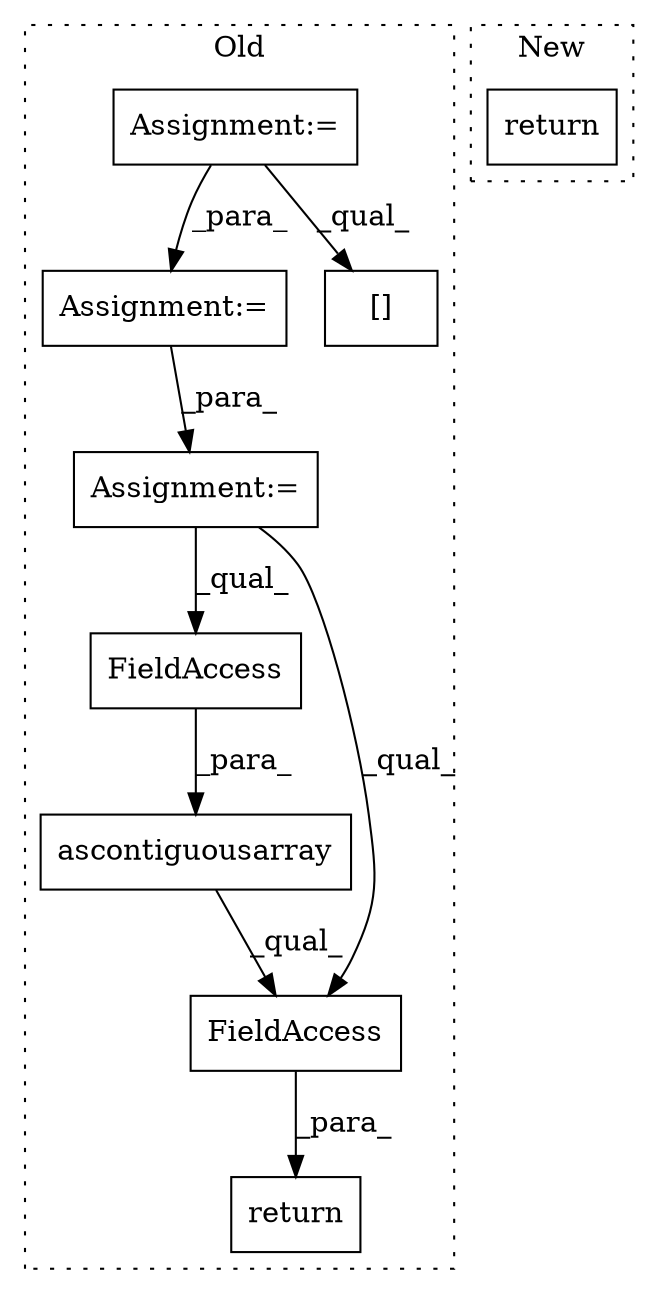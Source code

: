 digraph G {
subgraph cluster0 {
1 [label="ascontiguousarray" a="32" s="2369,2395" l="18,1" shape="box"];
3 [label="return" a="41" s="2356" l="7" shape="box"];
4 [label="Assignment:=" a="7" s="2318" l="1" shape="box"];
5 [label="FieldAccess" a="22" s="2387" l="8" shape="box"];
6 [label="FieldAccess" a="22" s="2363" l="35" shape="box"];
7 [label="Assignment:=" a="7" s="1967" l="1" shape="box"];
8 [label="Assignment:=" a="7" s="1760" l="3" shape="box"];
9 [label="[]" a="2" s="1801,1812" l="10,1" shape="box"];
label = "Old";
style="dotted";
}
subgraph cluster1 {
2 [label="return" a="41" s="4668" l="7" shape="box"];
label = "New";
style="dotted";
}
1 -> 6 [label="_qual_"];
4 -> 6 [label="_qual_"];
4 -> 5 [label="_qual_"];
5 -> 1 [label="_para_"];
6 -> 3 [label="_para_"];
7 -> 4 [label="_para_"];
8 -> 7 [label="_para_"];
8 -> 9 [label="_qual_"];
}